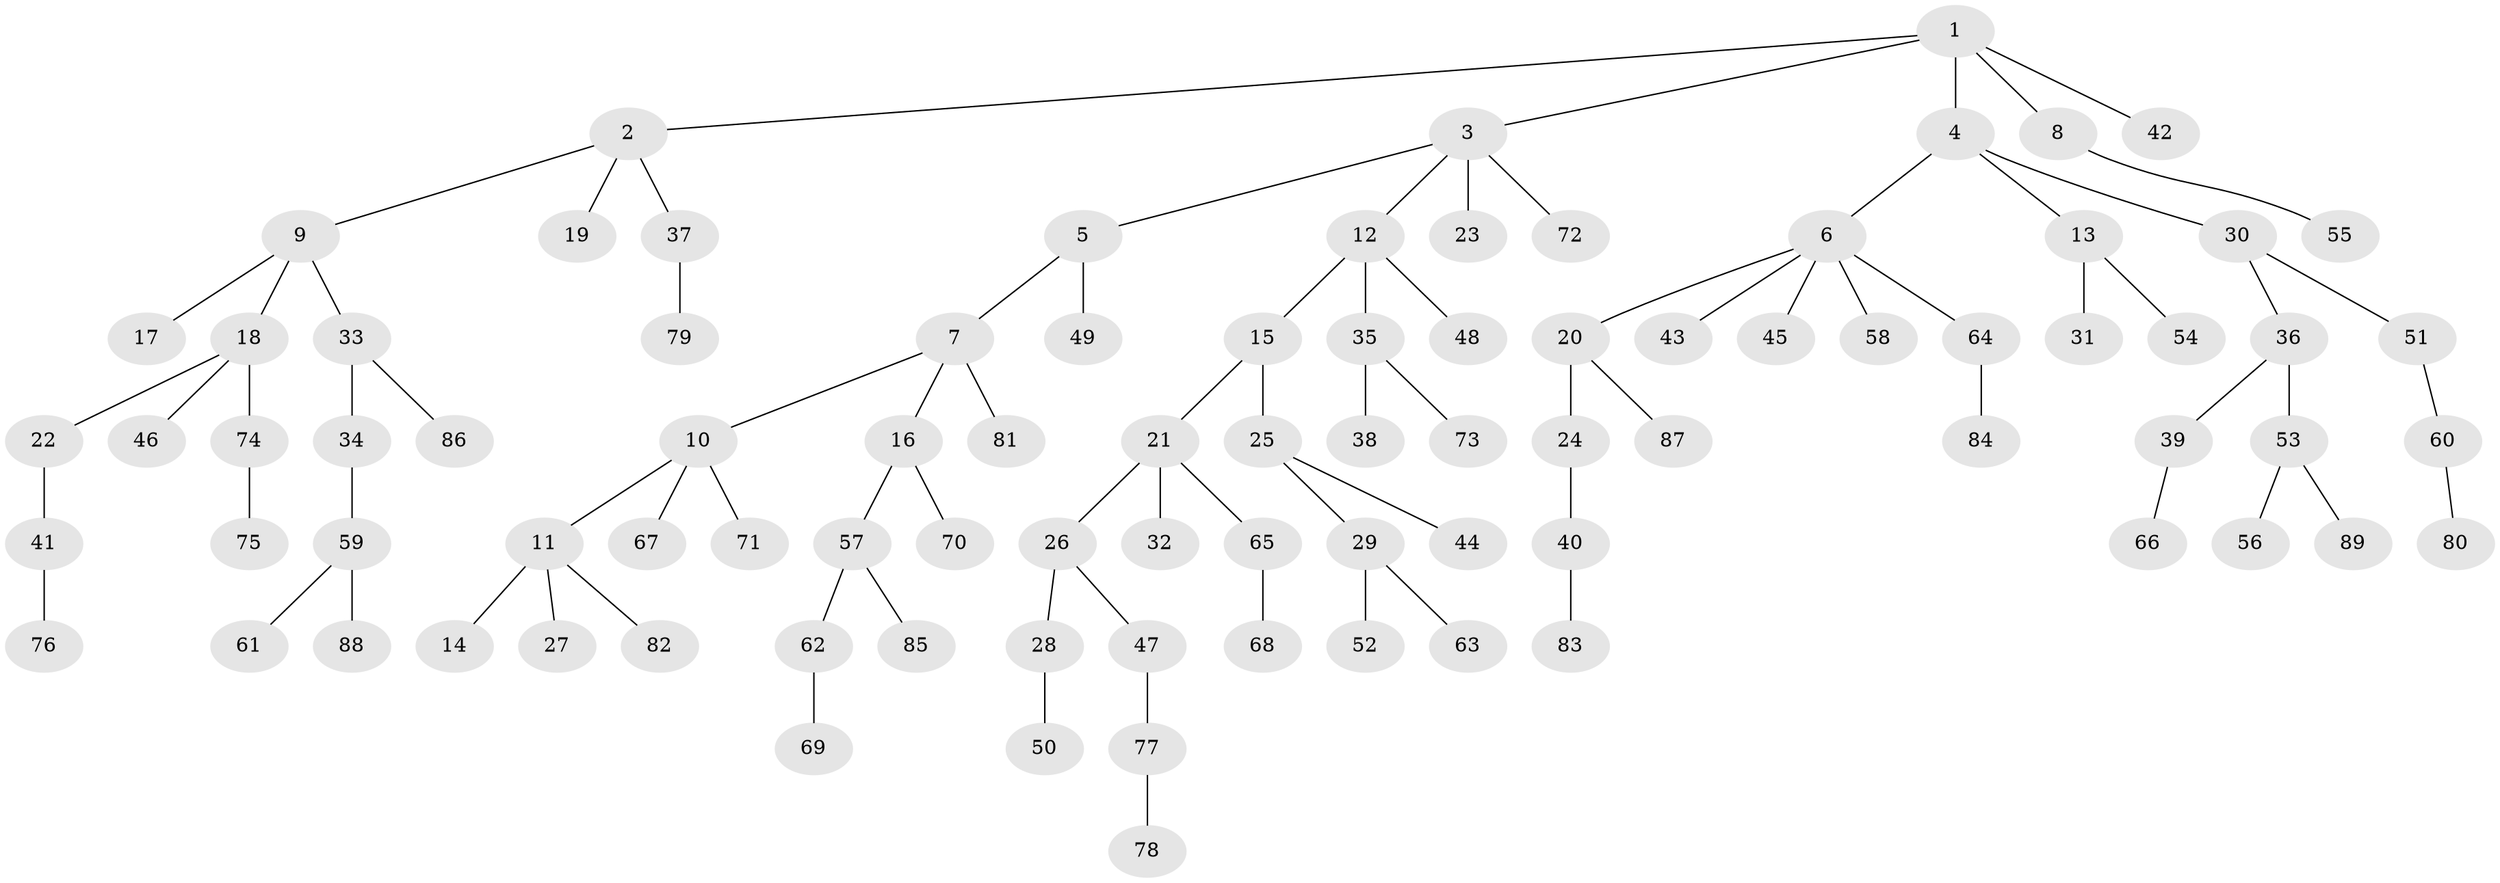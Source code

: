 // coarse degree distribution, {5: 0.08333333333333333, 4: 0.06666666666666667, 3: 0.15, 2: 0.13333333333333333, 1: 0.5666666666666667}
// Generated by graph-tools (version 1.1) at 2025/52/02/27/25 19:52:12]
// undirected, 89 vertices, 88 edges
graph export_dot {
graph [start="1"]
  node [color=gray90,style=filled];
  1;
  2;
  3;
  4;
  5;
  6;
  7;
  8;
  9;
  10;
  11;
  12;
  13;
  14;
  15;
  16;
  17;
  18;
  19;
  20;
  21;
  22;
  23;
  24;
  25;
  26;
  27;
  28;
  29;
  30;
  31;
  32;
  33;
  34;
  35;
  36;
  37;
  38;
  39;
  40;
  41;
  42;
  43;
  44;
  45;
  46;
  47;
  48;
  49;
  50;
  51;
  52;
  53;
  54;
  55;
  56;
  57;
  58;
  59;
  60;
  61;
  62;
  63;
  64;
  65;
  66;
  67;
  68;
  69;
  70;
  71;
  72;
  73;
  74;
  75;
  76;
  77;
  78;
  79;
  80;
  81;
  82;
  83;
  84;
  85;
  86;
  87;
  88;
  89;
  1 -- 2;
  1 -- 3;
  1 -- 4;
  1 -- 8;
  1 -- 42;
  2 -- 9;
  2 -- 19;
  2 -- 37;
  3 -- 5;
  3 -- 12;
  3 -- 23;
  3 -- 72;
  4 -- 6;
  4 -- 13;
  4 -- 30;
  5 -- 7;
  5 -- 49;
  6 -- 20;
  6 -- 43;
  6 -- 45;
  6 -- 58;
  6 -- 64;
  7 -- 10;
  7 -- 16;
  7 -- 81;
  8 -- 55;
  9 -- 17;
  9 -- 18;
  9 -- 33;
  10 -- 11;
  10 -- 67;
  10 -- 71;
  11 -- 14;
  11 -- 27;
  11 -- 82;
  12 -- 15;
  12 -- 35;
  12 -- 48;
  13 -- 31;
  13 -- 54;
  15 -- 21;
  15 -- 25;
  16 -- 57;
  16 -- 70;
  18 -- 22;
  18 -- 46;
  18 -- 74;
  20 -- 24;
  20 -- 87;
  21 -- 26;
  21 -- 32;
  21 -- 65;
  22 -- 41;
  24 -- 40;
  25 -- 29;
  25 -- 44;
  26 -- 28;
  26 -- 47;
  28 -- 50;
  29 -- 52;
  29 -- 63;
  30 -- 36;
  30 -- 51;
  33 -- 34;
  33 -- 86;
  34 -- 59;
  35 -- 38;
  35 -- 73;
  36 -- 39;
  36 -- 53;
  37 -- 79;
  39 -- 66;
  40 -- 83;
  41 -- 76;
  47 -- 77;
  51 -- 60;
  53 -- 56;
  53 -- 89;
  57 -- 62;
  57 -- 85;
  59 -- 61;
  59 -- 88;
  60 -- 80;
  62 -- 69;
  64 -- 84;
  65 -- 68;
  74 -- 75;
  77 -- 78;
}
